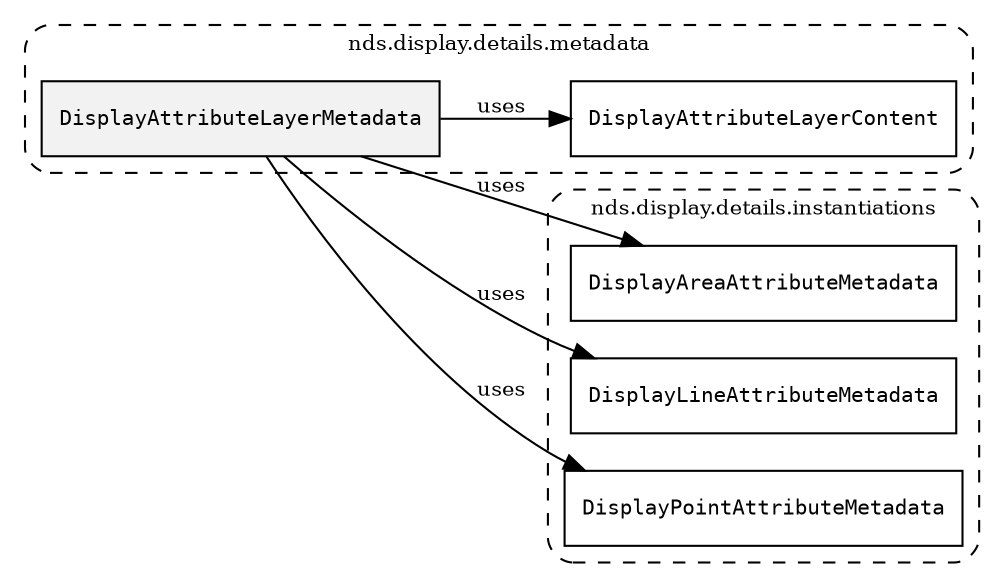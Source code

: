 /**
 * This dot file creates symbol collaboration diagram for DisplayAttributeLayerMetadata.
 */
digraph ZSERIO
{
    node [shape=box, fontsize=10];
    rankdir="LR";
    fontsize=10;
    tooltip="DisplayAttributeLayerMetadata collaboration diagram";

    subgraph "cluster_nds.display.details.metadata"
    {
        style="dashed, rounded";
        label="nds.display.details.metadata";
        tooltip="Package nds.display.details.metadata";
        href="../../../content/packages/nds.display.details.metadata.html#Package-nds-display-details-metadata";
        target="_parent";

        "DisplayAttributeLayerMetadata" [style="filled", fillcolor="#0000000D", target="_parent", label=<<font face="monospace"><table align="center" border="0" cellspacing="0" cellpadding="0"><tr><td href="../../../content/packages/nds.display.details.metadata.html#Structure-DisplayAttributeLayerMetadata" title="Structure defined in nds.display.details.metadata">DisplayAttributeLayerMetadata</td></tr></table></font>>];
        "DisplayAttributeLayerContent" [target="_parent", label=<<font face="monospace"><table align="center" border="0" cellspacing="0" cellpadding="0"><tr><td href="../../../content/packages/nds.display.details.metadata.html#Bitmask-DisplayAttributeLayerContent" title="Bitmask defined in nds.display.details.metadata">DisplayAttributeLayerContent</td></tr></table></font>>];
    }

    subgraph "cluster_nds.display.details.instantiations"
    {
        style="dashed, rounded";
        label="nds.display.details.instantiations";
        tooltip="Package nds.display.details.instantiations";
        href="../../../content/packages/nds.display.details.instantiations.html#Package-nds-display-details-instantiations";
        target="_parent";

        "DisplayAreaAttributeMetadata" [target="_parent", label=<<font face="monospace"><table align="center" border="0" cellspacing="0" cellpadding="0"><tr><td href="../../../content/packages/nds.display.details.instantiations.html#InstantiateType-DisplayAreaAttributeMetadata" title="InstantiateType defined in nds.display.details.instantiations">DisplayAreaAttributeMetadata</td></tr></table></font>>];
        "DisplayLineAttributeMetadata" [target="_parent", label=<<font face="monospace"><table align="center" border="0" cellspacing="0" cellpadding="0"><tr><td href="../../../content/packages/nds.display.details.instantiations.html#InstantiateType-DisplayLineAttributeMetadata" title="InstantiateType defined in nds.display.details.instantiations">DisplayLineAttributeMetadata</td></tr></table></font>>];
        "DisplayPointAttributeMetadata" [target="_parent", label=<<font face="monospace"><table align="center" border="0" cellspacing="0" cellpadding="0"><tr><td href="../../../content/packages/nds.display.details.instantiations.html#InstantiateType-DisplayPointAttributeMetadata" title="InstantiateType defined in nds.display.details.instantiations">DisplayPointAttributeMetadata</td></tr></table></font>>];
    }

    "DisplayAttributeLayerMetadata" -> "DisplayAttributeLayerContent" [label="uses", fontsize=10];
    "DisplayAttributeLayerMetadata" -> "DisplayAreaAttributeMetadata" [label="uses", fontsize=10];
    "DisplayAttributeLayerMetadata" -> "DisplayLineAttributeMetadata" [label="uses", fontsize=10];
    "DisplayAttributeLayerMetadata" -> "DisplayPointAttributeMetadata" [label="uses", fontsize=10];
}
